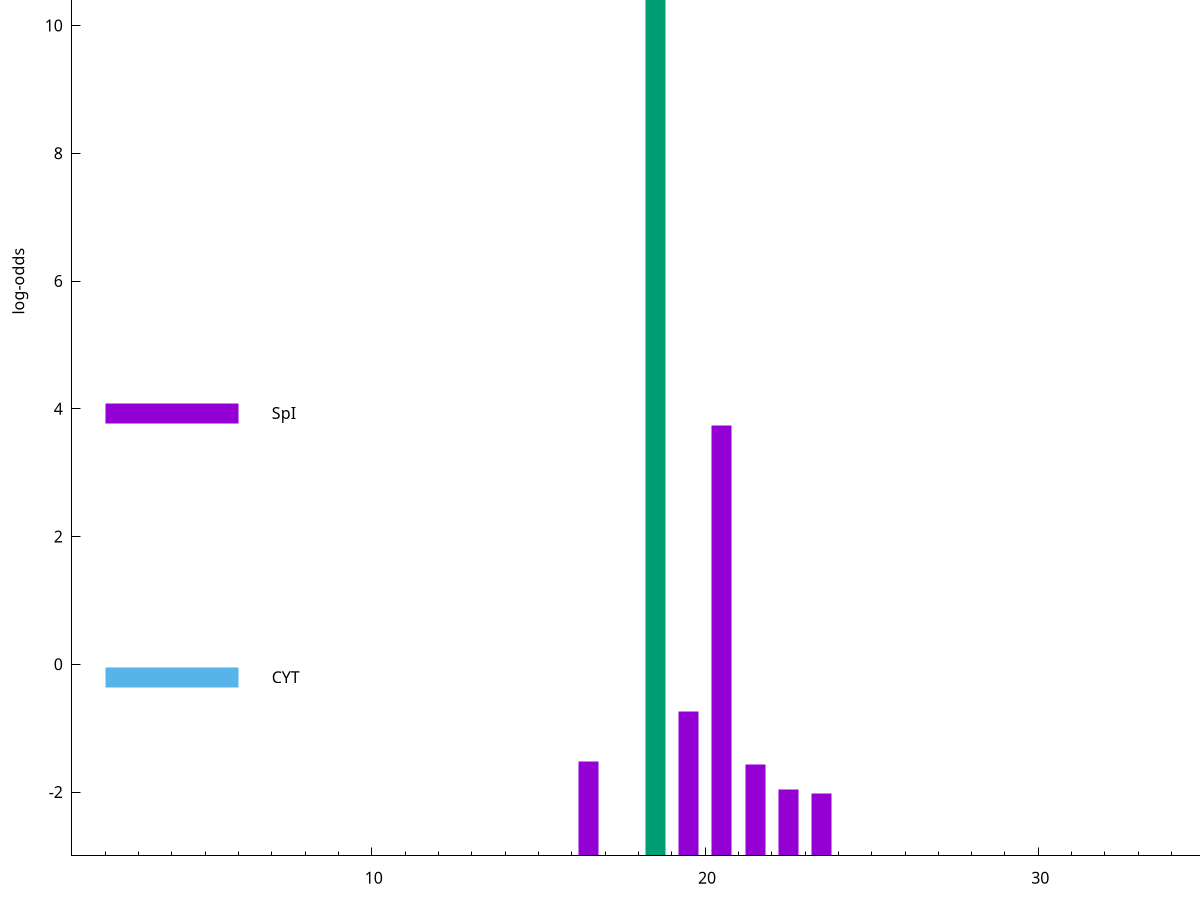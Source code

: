 set title "LipoP predictions for SRR5666404.gff"
set size 2., 1.4
set xrange [1:70] 
set mxtics 10
set yrange [-3:15]
set y2range [0:18]
set ylabel "log-odds"
set term postscript eps color solid "Helvetica" 30
set output "SRR5666404.gff2.eps"
set arrow from 2,12.1223 to 6,12.1223 nohead lt 2 lw 20
set label "SpII" at 7,12.1223
set arrow from 2,3.93433 to 6,3.93433 nohead lt 1 lw 20
set label "SpI" at 7,3.93433
set arrow from 2,-0.200913 to 6,-0.200913 nohead lt 3 lw 20
set label "CYT" at 7,-0.200913
set arrow from 2,12.1223 to 6,12.1223 nohead lt 2 lw 20
set label "SpII" at 7,12.1223
# NOTE: The scores below are the log-odds scores with the threshold
# NOTE: subtracted (a hack to make gnuplot make the histogram all
# NOTE: look nice).
plot "-" axes x1y2 title "" with impulses lt 2 lw 20, "-" axes x1y2 title "" with impulses lt 1 lw 20
18.500000 15.122300
e
20.500000 6.743880
19.500000 2.265038
16.500000 1.481210
21.500000 1.431430
22.500000 1.045500
23.500000 0.979880
e
exit

